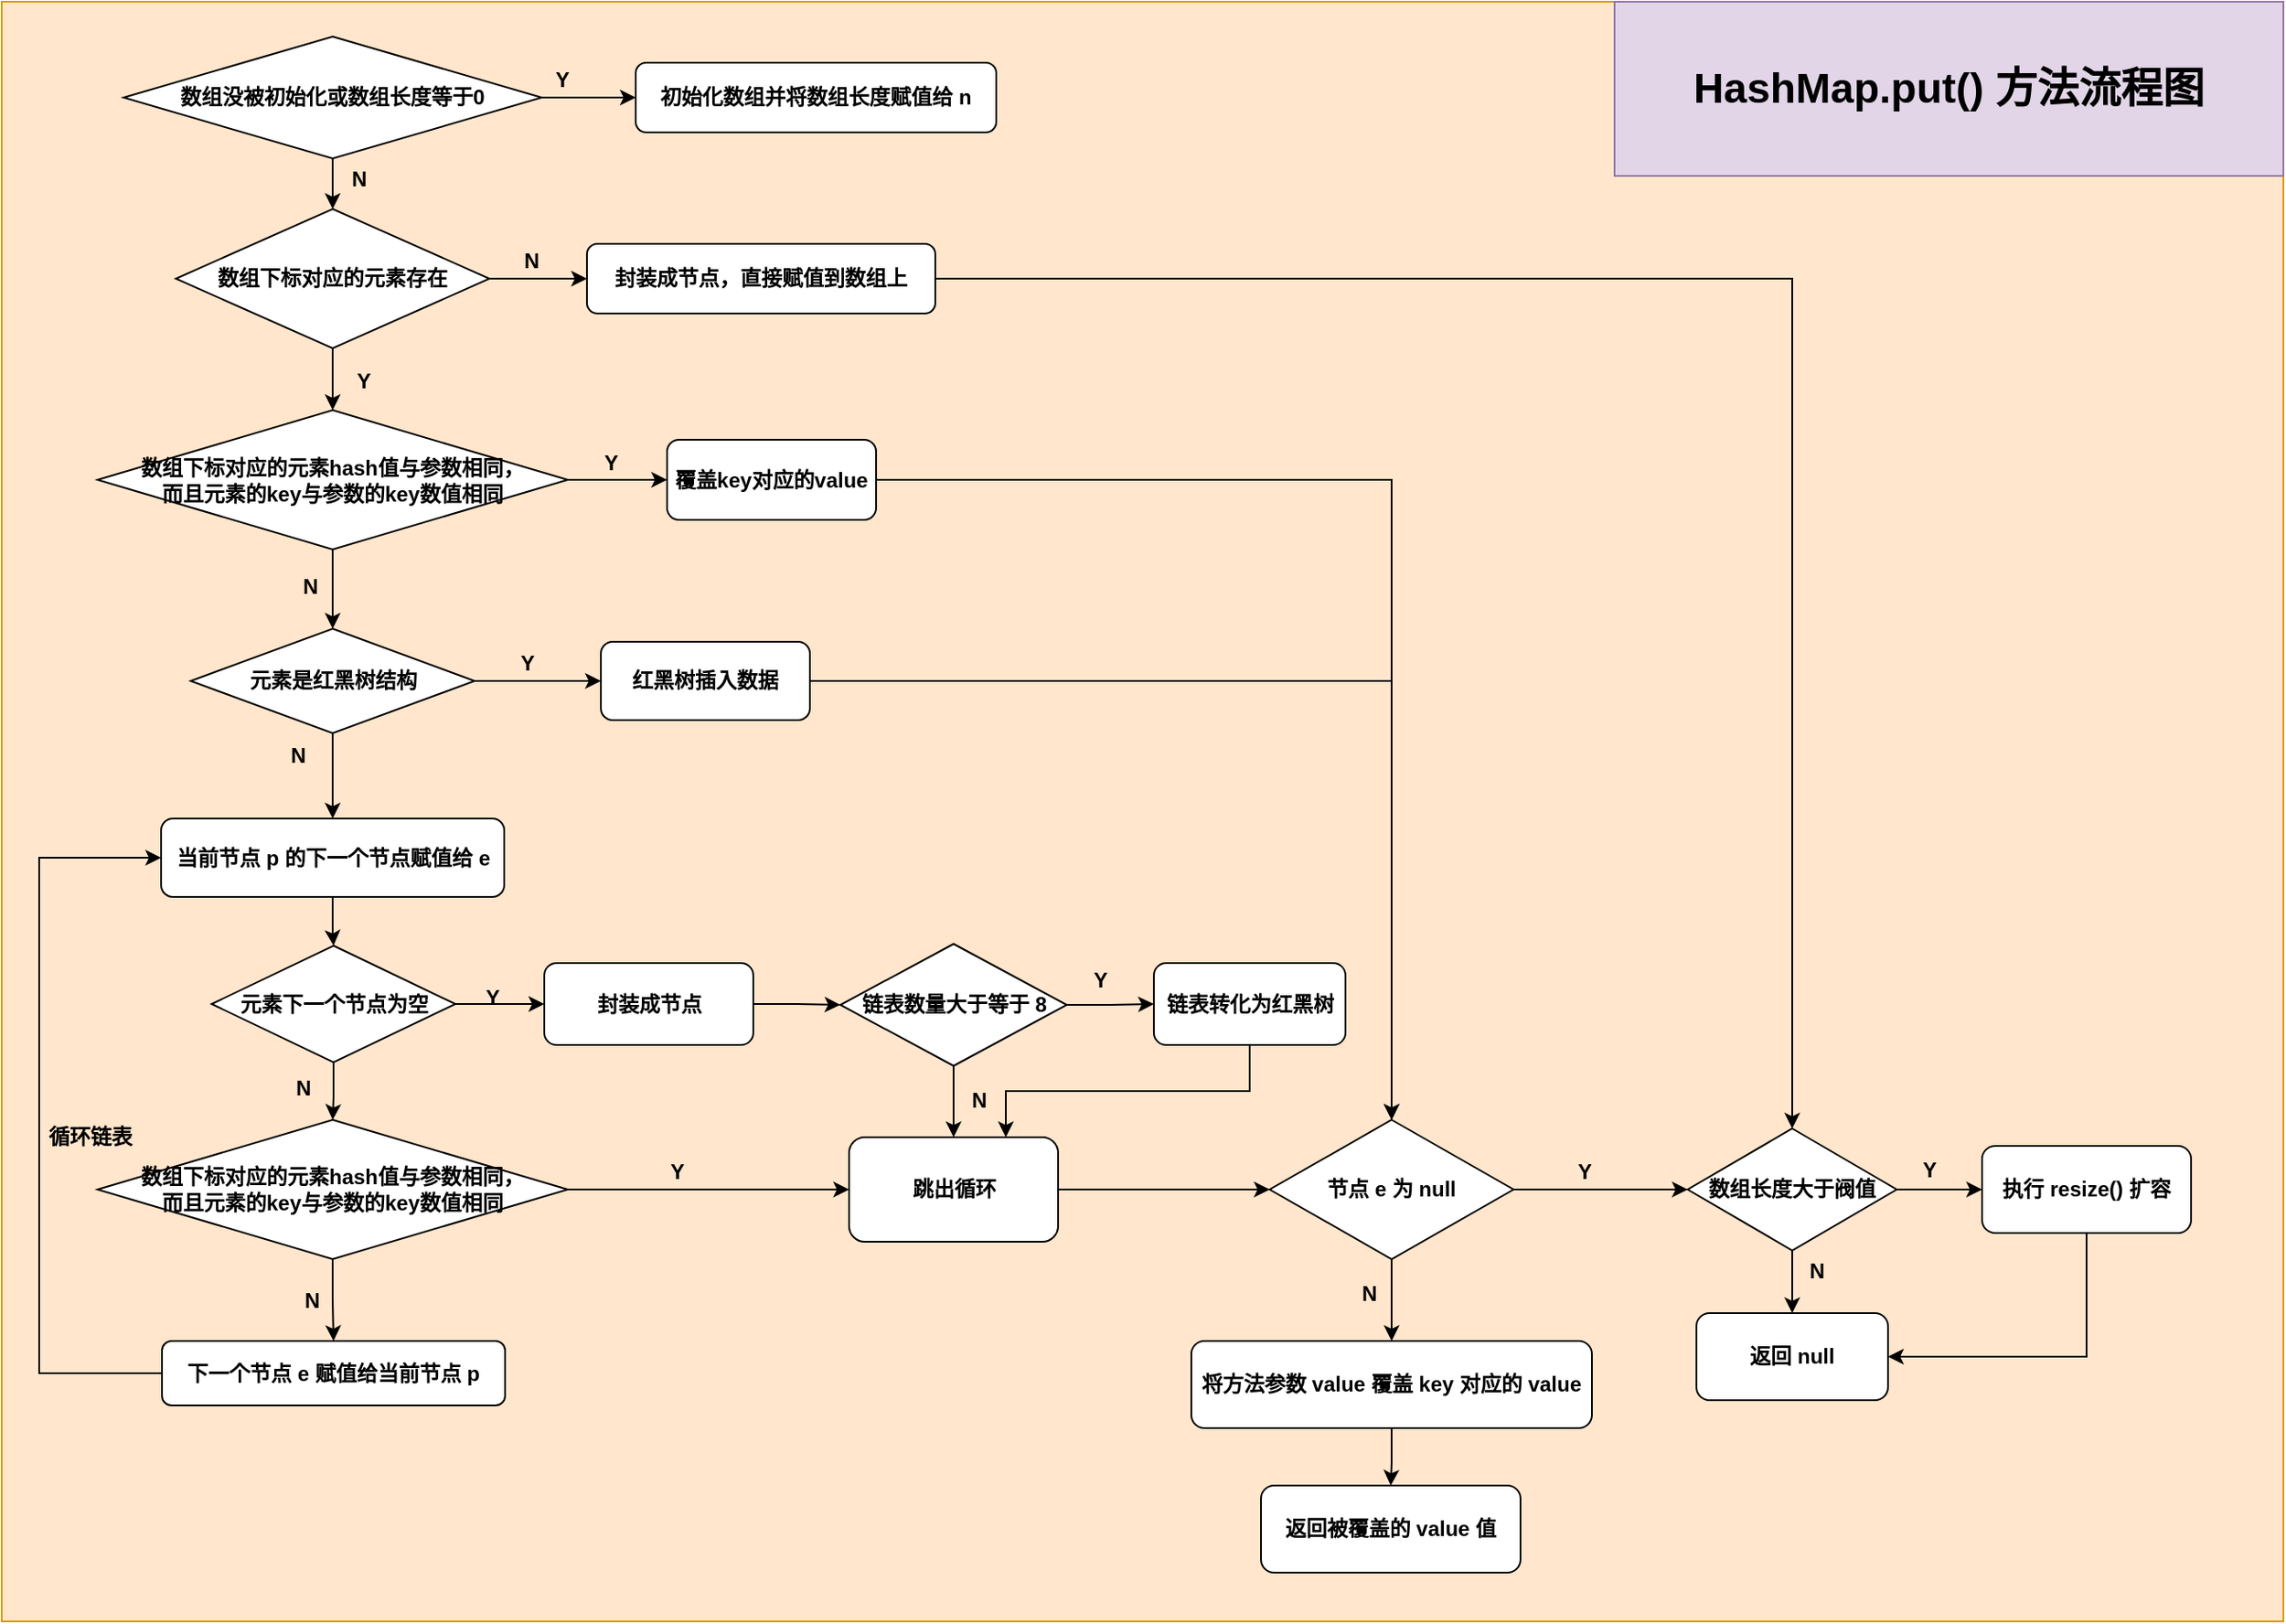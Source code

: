 <mxfile version="12.2.2" type="device" pages="1"><diagram id="itJW88Cgkzhm_-2nFNO7" name="第 1 页"><mxGraphModel dx="1278" dy="948" grid="1" gridSize="10" guides="1" tooltips="1" connect="1" arrows="1" fold="1" page="1" pageScale="1" pageWidth="827" pageHeight="1169" math="0" shadow="0"><root><mxCell id="0"/><mxCell id="1" parent="0"/><mxCell id="XsMNXXFD3NPtHIC5ex9r-42" value="" style="rounded=0;whiteSpace=wrap;html=1;fillColor=#ffe6cc;strokeColor=#d79b00;fontStyle=1" parent="1" vertex="1"><mxGeometry x="200" y="150" width="1310" height="930" as="geometry"/></mxCell><mxCell id="L8BxA_0O30IhkqtXs5vY-3" style="edgeStyle=orthogonalEdgeStyle;rounded=0;orthogonalLoop=1;jettySize=auto;html=1;exitX=1;exitY=0.5;exitDx=0;exitDy=0;entryX=0;entryY=0.5;entryDx=0;entryDy=0;fontStyle=1" parent="1" source="L8BxA_0O30IhkqtXs5vY-1" target="L8BxA_0O30IhkqtXs5vY-2" edge="1"><mxGeometry relative="1" as="geometry"/></mxCell><mxCell id="L8BxA_0O30IhkqtXs5vY-18" style="edgeStyle=orthogonalEdgeStyle;rounded=0;orthogonalLoop=1;jettySize=auto;html=1;exitX=0.5;exitY=1;exitDx=0;exitDy=0;entryX=0.5;entryY=0;entryDx=0;entryDy=0;fontStyle=1" parent="1" source="L8BxA_0O30IhkqtXs5vY-1" target="L8BxA_0O30IhkqtXs5vY-5" edge="1"><mxGeometry relative="1" as="geometry"/></mxCell><mxCell id="L8BxA_0O30IhkqtXs5vY-1" value="数组没被初始化或数组长度等于0" style="rhombus;whiteSpace=wrap;html=1;fontStyle=1" parent="1" vertex="1"><mxGeometry x="270" y="170" width="240" height="70" as="geometry"/></mxCell><mxCell id="L8BxA_0O30IhkqtXs5vY-2" value="初始化数组并将数组长度赋值给 n" style="rounded=1;whiteSpace=wrap;html=1;fontStyle=1" parent="1" vertex="1"><mxGeometry x="564" y="185" width="207" height="40" as="geometry"/></mxCell><mxCell id="L8BxA_0O30IhkqtXs5vY-4" value="Y" style="text;html=1;resizable=0;points=[];autosize=1;align=left;verticalAlign=top;spacingTop=-4;fontStyle=1" parent="1" vertex="1"><mxGeometry x="516" y="185" width="20" height="20" as="geometry"/></mxCell><mxCell id="L8BxA_0O30IhkqtXs5vY-7" style="edgeStyle=orthogonalEdgeStyle;rounded=0;orthogonalLoop=1;jettySize=auto;html=1;exitX=1;exitY=0.5;exitDx=0;exitDy=0;fontStyle=1" parent="1" source="L8BxA_0O30IhkqtXs5vY-5" target="L8BxA_0O30IhkqtXs5vY-6" edge="1"><mxGeometry relative="1" as="geometry"/></mxCell><mxCell id="L8BxA_0O30IhkqtXs5vY-19" style="edgeStyle=orthogonalEdgeStyle;rounded=0;orthogonalLoop=1;jettySize=auto;html=1;exitX=0.5;exitY=1;exitDx=0;exitDy=0;fontStyle=1" parent="1" source="L8BxA_0O30IhkqtXs5vY-5" target="L8BxA_0O30IhkqtXs5vY-9" edge="1"><mxGeometry relative="1" as="geometry"/></mxCell><mxCell id="L8BxA_0O30IhkqtXs5vY-5" value="数组下标对应的元素存在" style="rhombus;whiteSpace=wrap;html=1;fontStyle=1" parent="1" vertex="1"><mxGeometry x="300" y="269" width="180" height="80" as="geometry"/></mxCell><mxCell id="mfTu8EQYXoimRuB3V74l-4" style="edgeStyle=orthogonalEdgeStyle;rounded=0;orthogonalLoop=1;jettySize=auto;html=1;exitX=1;exitY=0.5;exitDx=0;exitDy=0;fontStyle=1" edge="1" parent="1" source="L8BxA_0O30IhkqtXs5vY-6" target="XsMNXXFD3NPtHIC5ex9r-22"><mxGeometry relative="1" as="geometry"/></mxCell><mxCell id="L8BxA_0O30IhkqtXs5vY-6" value="封装成节点，直接赋值到数组上" style="rounded=1;whiteSpace=wrap;html=1;fontStyle=1" parent="1" vertex="1"><mxGeometry x="536" y="289" width="200" height="40" as="geometry"/></mxCell><mxCell id="L8BxA_0O30IhkqtXs5vY-8" value="N" style="text;html=1;resizable=0;points=[];autosize=1;align=left;verticalAlign=top;spacingTop=-4;fontStyle=1" parent="1" vertex="1"><mxGeometry x="398.5" y="242" width="20" height="20" as="geometry"/></mxCell><mxCell id="L8BxA_0O30IhkqtXs5vY-11" style="edgeStyle=orthogonalEdgeStyle;rounded=0;orthogonalLoop=1;jettySize=auto;html=1;exitX=1;exitY=0.5;exitDx=0;exitDy=0;fontStyle=1" parent="1" source="L8BxA_0O30IhkqtXs5vY-9" target="L8BxA_0O30IhkqtXs5vY-10" edge="1"><mxGeometry relative="1" as="geometry"/></mxCell><mxCell id="L8BxA_0O30IhkqtXs5vY-20" style="edgeStyle=orthogonalEdgeStyle;rounded=0;orthogonalLoop=1;jettySize=auto;html=1;exitX=0.5;exitY=1;exitDx=0;exitDy=0;fontStyle=1" parent="1" source="L8BxA_0O30IhkqtXs5vY-9" target="L8BxA_0O30IhkqtXs5vY-13" edge="1"><mxGeometry relative="1" as="geometry"/></mxCell><mxCell id="L8BxA_0O30IhkqtXs5vY-9" value="数组下标对应的元素hash值与参数相同，&lt;br&gt;而且元素的key与参数的key数值相同" style="rhombus;whiteSpace=wrap;html=1;fontStyle=1" parent="1" vertex="1"><mxGeometry x="255" y="384.5" width="270" height="80" as="geometry"/></mxCell><mxCell id="mfTu8EQYXoimRuB3V74l-5" style="edgeStyle=orthogonalEdgeStyle;rounded=0;orthogonalLoop=1;jettySize=auto;html=1;exitX=1;exitY=0.5;exitDx=0;exitDy=0;fontStyle=1" edge="1" parent="1" source="L8BxA_0O30IhkqtXs5vY-10" target="XsMNXXFD3NPtHIC5ex9r-16"><mxGeometry relative="1" as="geometry"/></mxCell><mxCell id="L8BxA_0O30IhkqtXs5vY-10" value="覆盖key对应的value" style="rounded=1;whiteSpace=wrap;html=1;fontStyle=1" parent="1" vertex="1"><mxGeometry x="582" y="401.5" width="120" height="46" as="geometry"/></mxCell><mxCell id="L8BxA_0O30IhkqtXs5vY-12" value="Y" style="text;html=1;resizable=0;points=[];autosize=1;align=left;verticalAlign=top;spacingTop=-4;fontStyle=1" parent="1" vertex="1"><mxGeometry x="543.5" y="404.5" width="20" height="20" as="geometry"/></mxCell><mxCell id="TH5wzxugQ1dHcog-E5fn-5" style="edgeStyle=orthogonalEdgeStyle;rounded=0;orthogonalLoop=1;jettySize=auto;html=1;exitX=1;exitY=0.5;exitDx=0;exitDy=0;entryX=0;entryY=0.5;entryDx=0;entryDy=0;fontStyle=1" parent="1" source="L8BxA_0O30IhkqtXs5vY-13" target="L8BxA_0O30IhkqtXs5vY-15" edge="1"><mxGeometry relative="1" as="geometry"/></mxCell><mxCell id="TH5wzxugQ1dHcog-E5fn-6" style="edgeStyle=orthogonalEdgeStyle;rounded=0;orthogonalLoop=1;jettySize=auto;html=1;exitX=0.5;exitY=1;exitDx=0;exitDy=0;fontStyle=1" parent="1" source="L8BxA_0O30IhkqtXs5vY-13" target="XsMNXXFD3NPtHIC5ex9r-8" edge="1"><mxGeometry relative="1" as="geometry"/></mxCell><mxCell id="L8BxA_0O30IhkqtXs5vY-13" value="元素是红黑树结构" style="rhombus;whiteSpace=wrap;html=1;fontStyle=1" parent="1" vertex="1"><mxGeometry x="308.5" y="510" width="163" height="60" as="geometry"/></mxCell><mxCell id="mfTu8EQYXoimRuB3V74l-7" style="edgeStyle=orthogonalEdgeStyle;rounded=0;orthogonalLoop=1;jettySize=auto;html=1;exitX=1;exitY=0.5;exitDx=0;exitDy=0;entryX=0.5;entryY=0;entryDx=0;entryDy=0;fontStyle=1" edge="1" parent="1" source="L8BxA_0O30IhkqtXs5vY-15" target="XsMNXXFD3NPtHIC5ex9r-16"><mxGeometry relative="1" as="geometry"/></mxCell><mxCell id="L8BxA_0O30IhkqtXs5vY-15" value="红黑树插入数据" style="rounded=1;whiteSpace=wrap;html=1;fontStyle=1" parent="1" vertex="1"><mxGeometry x="544" y="517.5" width="120" height="45" as="geometry"/></mxCell><mxCell id="L8BxA_0O30IhkqtXs5vY-17" value="Y" style="text;html=1;resizable=0;points=[];autosize=1;align=left;verticalAlign=top;spacingTop=-4;fontStyle=1" parent="1" vertex="1"><mxGeometry x="496" y="520" width="20" height="20" as="geometry"/></mxCell><mxCell id="L8BxA_0O30IhkqtXs5vY-24" style="edgeStyle=orthogonalEdgeStyle;rounded=0;orthogonalLoop=1;jettySize=auto;html=1;exitX=1;exitY=0.5;exitDx=0;exitDy=0;fontStyle=1" parent="1" source="L8BxA_0O30IhkqtXs5vY-22" target="L8BxA_0O30IhkqtXs5vY-23" edge="1"><mxGeometry relative="1" as="geometry"/></mxCell><mxCell id="L8BxA_0O30IhkqtXs5vY-34" style="edgeStyle=orthogonalEdgeStyle;rounded=0;orthogonalLoop=1;jettySize=auto;html=1;exitX=0.5;exitY=1;exitDx=0;exitDy=0;fontStyle=1" parent="1" source="L8BxA_0O30IhkqtXs5vY-22" target="L8BxA_0O30IhkqtXs5vY-31" edge="1"><mxGeometry relative="1" as="geometry"/></mxCell><mxCell id="L8BxA_0O30IhkqtXs5vY-22" value="元素下一个节点为空" style="rhombus;whiteSpace=wrap;html=1;fontStyle=1" parent="1" vertex="1"><mxGeometry x="320.5" y="692" width="140" height="67" as="geometry"/></mxCell><mxCell id="L8BxA_0O30IhkqtXs5vY-29" style="edgeStyle=orthogonalEdgeStyle;rounded=0;orthogonalLoop=1;jettySize=auto;html=1;exitX=1;exitY=0.5;exitDx=0;exitDy=0;fontStyle=1" parent="1" source="L8BxA_0O30IhkqtXs5vY-23" target="L8BxA_0O30IhkqtXs5vY-26" edge="1"><mxGeometry relative="1" as="geometry"/></mxCell><mxCell id="L8BxA_0O30IhkqtXs5vY-23" value="封装成节点" style="rounded=1;whiteSpace=wrap;html=1;fontStyle=1" parent="1" vertex="1"><mxGeometry x="511.5" y="702" width="120" height="47" as="geometry"/></mxCell><mxCell id="L8BxA_0O30IhkqtXs5vY-25" value="Y" style="text;html=1;resizable=0;points=[];autosize=1;align=left;verticalAlign=top;spacingTop=-4;fontStyle=1" parent="1" vertex="1"><mxGeometry x="475.5" y="712" width="20" height="20" as="geometry"/></mxCell><mxCell id="L8BxA_0O30IhkqtXs5vY-28" style="edgeStyle=orthogonalEdgeStyle;rounded=0;orthogonalLoop=1;jettySize=auto;html=1;exitX=1;exitY=0.5;exitDx=0;exitDy=0;entryX=0;entryY=0.5;entryDx=0;entryDy=0;fontStyle=1" parent="1" source="L8BxA_0O30IhkqtXs5vY-26" target="L8BxA_0O30IhkqtXs5vY-27" edge="1"><mxGeometry relative="1" as="geometry"/></mxCell><mxCell id="XsMNXXFD3NPtHIC5ex9r-1" style="edgeStyle=orthogonalEdgeStyle;rounded=0;orthogonalLoop=1;jettySize=auto;html=1;exitX=0.5;exitY=1;exitDx=0;exitDy=0;fontStyle=1" parent="1" source="L8BxA_0O30IhkqtXs5vY-26" target="L8BxA_0O30IhkqtXs5vY-32" edge="1"><mxGeometry relative="1" as="geometry"/></mxCell><mxCell id="L8BxA_0O30IhkqtXs5vY-26" value="链表数量大于等于 8" style="rhombus;whiteSpace=wrap;html=1;fontStyle=1" parent="1" vertex="1"><mxGeometry x="681.5" y="691" width="130" height="70" as="geometry"/></mxCell><mxCell id="TH5wzxugQ1dHcog-E5fn-8" style="edgeStyle=orthogonalEdgeStyle;rounded=0;orthogonalLoop=1;jettySize=auto;html=1;exitX=0.5;exitY=1;exitDx=0;exitDy=0;entryX=0.75;entryY=0;entryDx=0;entryDy=0;fontStyle=1" parent="1" source="L8BxA_0O30IhkqtXs5vY-27" target="L8BxA_0O30IhkqtXs5vY-32" edge="1"><mxGeometry relative="1" as="geometry"/></mxCell><mxCell id="L8BxA_0O30IhkqtXs5vY-27" value="链表转化为红黑树" style="rounded=1;whiteSpace=wrap;html=1;fontStyle=1" parent="1" vertex="1"><mxGeometry x="861.5" y="702" width="110" height="47" as="geometry"/></mxCell><mxCell id="L8BxA_0O30IhkqtXs5vY-35" style="edgeStyle=orthogonalEdgeStyle;rounded=0;orthogonalLoop=1;jettySize=auto;html=1;fontStyle=1" parent="1" source="L8BxA_0O30IhkqtXs5vY-31" target="L8BxA_0O30IhkqtXs5vY-32" edge="1"><mxGeometry relative="1" as="geometry"/></mxCell><mxCell id="XsMNXXFD3NPtHIC5ex9r-5" style="edgeStyle=orthogonalEdgeStyle;rounded=0;orthogonalLoop=1;jettySize=auto;html=1;exitX=0.5;exitY=1;exitDx=0;exitDy=0;fontStyle=1" parent="1" source="L8BxA_0O30IhkqtXs5vY-31" target="XsMNXXFD3NPtHIC5ex9r-3" edge="1"><mxGeometry relative="1" as="geometry"/></mxCell><mxCell id="L8BxA_0O30IhkqtXs5vY-31" value="数组下标对应的元素hash值与参数相同，&lt;br&gt;而且元素的key与参数的key数值相同" style="rhombus;whiteSpace=wrap;html=1;fontStyle=1" parent="1" vertex="1"><mxGeometry x="255" y="792" width="270" height="80" as="geometry"/></mxCell><mxCell id="TH5wzxugQ1dHcog-E5fn-9" style="edgeStyle=orthogonalEdgeStyle;rounded=0;orthogonalLoop=1;jettySize=auto;html=1;exitX=1;exitY=0.5;exitDx=0;exitDy=0;entryX=0;entryY=0.5;entryDx=0;entryDy=0;fontStyle=1" parent="1" source="L8BxA_0O30IhkqtXs5vY-32" target="XsMNXXFD3NPtHIC5ex9r-16" edge="1"><mxGeometry relative="1" as="geometry"/></mxCell><mxCell id="L8BxA_0O30IhkqtXs5vY-32" value="跳出循环" style="rounded=1;whiteSpace=wrap;html=1;fontStyle=1" parent="1" vertex="1"><mxGeometry x="686.5" y="802" width="120" height="60" as="geometry"/></mxCell><mxCell id="L8BxA_0O30IhkqtXs5vY-36" value="Y" style="text;html=1;resizable=0;points=[];autosize=1;align=left;verticalAlign=top;spacingTop=-4;fontStyle=1" parent="1" vertex="1"><mxGeometry x="581.5" y="812" width="20" height="20" as="geometry"/></mxCell><mxCell id="L8BxA_0O30IhkqtXs5vY-38" value="循环链表" style="text;html=1;resizable=0;points=[];autosize=1;align=left;verticalAlign=top;spacingTop=-4;fontStyle=1" parent="1" vertex="1"><mxGeometry x="225" y="792" width="60" height="20" as="geometry"/></mxCell><mxCell id="XsMNXXFD3NPtHIC5ex9r-12" style="edgeStyle=orthogonalEdgeStyle;rounded=0;orthogonalLoop=1;jettySize=auto;html=1;exitX=0;exitY=0.5;exitDx=0;exitDy=0;entryX=0;entryY=0.5;entryDx=0;entryDy=0;fontStyle=1" parent="1" source="XsMNXXFD3NPtHIC5ex9r-3" target="XsMNXXFD3NPtHIC5ex9r-8" edge="1"><mxGeometry relative="1" as="geometry"><Array as="points"><mxPoint x="221.5" y="937"/><mxPoint x="221.5" y="642"/></Array></mxGeometry></mxCell><mxCell id="XsMNXXFD3NPtHIC5ex9r-3" value="下一个节点 e 赋值给当前节点 p" style="rounded=1;whiteSpace=wrap;html=1;fontStyle=1" parent="1" vertex="1"><mxGeometry x="292" y="919" width="197" height="37" as="geometry"/></mxCell><mxCell id="XsMNXXFD3NPtHIC5ex9r-13" style="edgeStyle=orthogonalEdgeStyle;rounded=0;orthogonalLoop=1;jettySize=auto;html=1;exitX=0.5;exitY=1;exitDx=0;exitDy=0;fontStyle=1" parent="1" source="XsMNXXFD3NPtHIC5ex9r-8" target="L8BxA_0O30IhkqtXs5vY-22" edge="1"><mxGeometry relative="1" as="geometry"/></mxCell><mxCell id="XsMNXXFD3NPtHIC5ex9r-8" value="当前节点 p 的下一个节点赋值给 e" style="rounded=1;whiteSpace=wrap;html=1;fontStyle=1" parent="1" vertex="1"><mxGeometry x="291.5" y="619" width="197" height="45" as="geometry"/></mxCell><mxCell id="mfTu8EQYXoimRuB3V74l-1" style="edgeStyle=orthogonalEdgeStyle;rounded=0;orthogonalLoop=1;jettySize=auto;html=1;exitX=0.5;exitY=1;exitDx=0;exitDy=0;fontStyle=1" edge="1" parent="1" source="XsMNXXFD3NPtHIC5ex9r-16" target="XsMNXXFD3NPtHIC5ex9r-18"><mxGeometry relative="1" as="geometry"/></mxCell><mxCell id="mfTu8EQYXoimRuB3V74l-2" style="edgeStyle=orthogonalEdgeStyle;rounded=0;orthogonalLoop=1;jettySize=auto;html=1;exitX=1;exitY=0.5;exitDx=0;exitDy=0;entryX=0;entryY=0.5;entryDx=0;entryDy=0;fontStyle=1" edge="1" parent="1" source="XsMNXXFD3NPtHIC5ex9r-16" target="XsMNXXFD3NPtHIC5ex9r-22"><mxGeometry relative="1" as="geometry"/></mxCell><mxCell id="XsMNXXFD3NPtHIC5ex9r-16" value="&lt;span style=&quot;white-space: normal&quot;&gt;节点 e 为 null&lt;/span&gt;" style="rhombus;whiteSpace=wrap;html=1;fontStyle=1" parent="1" vertex="1"><mxGeometry x="928" y="792" width="140" height="80" as="geometry"/></mxCell><mxCell id="mfTu8EQYXoimRuB3V74l-9" style="edgeStyle=orthogonalEdgeStyle;rounded=0;orthogonalLoop=1;jettySize=auto;html=1;exitX=0.5;exitY=1;exitDx=0;exitDy=0;" edge="1" parent="1" source="XsMNXXFD3NPtHIC5ex9r-18" target="mfTu8EQYXoimRuB3V74l-8"><mxGeometry relative="1" as="geometry"/></mxCell><mxCell id="XsMNXXFD3NPtHIC5ex9r-18" value="将方法参数 value 覆盖 key 对应的 value" style="rounded=1;whiteSpace=wrap;html=1;fontStyle=1" parent="1" vertex="1"><mxGeometry x="883" y="919" width="230" height="50" as="geometry"/></mxCell><mxCell id="XsMNXXFD3NPtHIC5ex9r-20" value="Y" style="text;html=1;resizable=0;points=[];autosize=1;align=left;verticalAlign=top;spacingTop=-4;fontStyle=1" parent="1" vertex="1"><mxGeometry x="1103" y="812" width="20" height="20" as="geometry"/></mxCell><mxCell id="XsMNXXFD3NPtHIC5ex9r-24" style="edgeStyle=orthogonalEdgeStyle;rounded=0;orthogonalLoop=1;jettySize=auto;html=1;exitX=1;exitY=0.5;exitDx=0;exitDy=0;entryX=0;entryY=0.5;entryDx=0;entryDy=0;fontStyle=1" parent="1" source="XsMNXXFD3NPtHIC5ex9r-22" target="XsMNXXFD3NPtHIC5ex9r-23" edge="1"><mxGeometry relative="1" as="geometry"/></mxCell><mxCell id="XsMNXXFD3NPtHIC5ex9r-32" style="edgeStyle=orthogonalEdgeStyle;rounded=0;orthogonalLoop=1;jettySize=auto;html=1;exitX=0.5;exitY=1;exitDx=0;exitDy=0;fontStyle=1" parent="1" source="XsMNXXFD3NPtHIC5ex9r-22" target="XsMNXXFD3NPtHIC5ex9r-26" edge="1"><mxGeometry relative="1" as="geometry"/></mxCell><mxCell id="XsMNXXFD3NPtHIC5ex9r-22" value="数组长度大于阀值" style="rhombus;whiteSpace=wrap;html=1;fontStyle=1" parent="1" vertex="1"><mxGeometry x="1168" y="797" width="120" height="70" as="geometry"/></mxCell><mxCell id="mfTu8EQYXoimRuB3V74l-3" style="edgeStyle=orthogonalEdgeStyle;rounded=0;orthogonalLoop=1;jettySize=auto;html=1;exitX=0.5;exitY=1;exitDx=0;exitDy=0;entryX=1;entryY=0.5;entryDx=0;entryDy=0;fontStyle=1" edge="1" parent="1" source="XsMNXXFD3NPtHIC5ex9r-23" target="XsMNXXFD3NPtHIC5ex9r-26"><mxGeometry relative="1" as="geometry"/></mxCell><mxCell id="XsMNXXFD3NPtHIC5ex9r-23" value="执行&amp;nbsp;resize() 扩容" style="rounded=1;whiteSpace=wrap;html=1;fontStyle=1" parent="1" vertex="1"><mxGeometry x="1337" y="807" width="120" height="50" as="geometry"/></mxCell><mxCell id="XsMNXXFD3NPtHIC5ex9r-26" value="返回 null" style="rounded=1;whiteSpace=wrap;html=1;fontStyle=1" parent="1" vertex="1"><mxGeometry x="1173" y="903" width="110" height="50" as="geometry"/></mxCell><mxCell id="XsMNXXFD3NPtHIC5ex9r-29" value="N" style="text;html=1;resizable=0;points=[];autosize=1;align=left;verticalAlign=top;spacingTop=-4;fontStyle=1" parent="1" vertex="1"><mxGeometry x="498" y="289" width="20" height="20" as="geometry"/></mxCell><mxCell id="XsMNXXFD3NPtHIC5ex9r-30" value="Y" style="text;html=1;resizable=0;points=[];autosize=1;align=left;verticalAlign=top;spacingTop=-4;fontStyle=1" parent="1" vertex="1"><mxGeometry x="402" y="358" width="20" height="20" as="geometry"/></mxCell><mxCell id="XsMNXXFD3NPtHIC5ex9r-33" value="Y" style="text;html=1;resizable=0;points=[];autosize=1;align=left;verticalAlign=top;spacingTop=-4;fontStyle=1" parent="1" vertex="1"><mxGeometry x="1301" y="811" width="20" height="20" as="geometry"/></mxCell><mxCell id="XsMNXXFD3NPtHIC5ex9r-34" value="N" style="text;html=1;resizable=0;points=[];autosize=1;align=left;verticalAlign=top;spacingTop=-4;fontStyle=1" parent="1" vertex="1"><mxGeometry x="1236" y="869" width="20" height="20" as="geometry"/></mxCell><mxCell id="XsMNXXFD3NPtHIC5ex9r-35" value="Y" style="text;html=1;resizable=0;points=[];autosize=1;align=left;verticalAlign=top;spacingTop=-4;fontStyle=1" parent="1" vertex="1"><mxGeometry x="824.5" y="702" width="20" height="20" as="geometry"/></mxCell><mxCell id="XsMNXXFD3NPtHIC5ex9r-36" value="N" style="text;html=1;resizable=0;points=[];autosize=1;align=left;verticalAlign=top;spacingTop=-4;fontStyle=1" parent="1" vertex="1"><mxGeometry x="754.5" y="771" width="20" height="20" as="geometry"/></mxCell><mxCell id="XsMNXXFD3NPtHIC5ex9r-37" value="N" style="text;html=1;resizable=0;points=[];autosize=1;align=left;verticalAlign=top;spacingTop=-4;fontStyle=1" parent="1" vertex="1"><mxGeometry x="366.5" y="764" width="20" height="20" as="geometry"/></mxCell><mxCell id="XsMNXXFD3NPtHIC5ex9r-38" value="N" style="text;html=1;resizable=0;points=[];autosize=1;align=left;verticalAlign=top;spacingTop=-4;fontStyle=1" parent="1" vertex="1"><mxGeometry x="371.5" y="886" width="20" height="20" as="geometry"/></mxCell><mxCell id="XsMNXXFD3NPtHIC5ex9r-39" value="N" style="text;html=1;resizable=0;points=[];autosize=1;align=left;verticalAlign=top;spacingTop=-4;fontStyle=1" parent="1" vertex="1"><mxGeometry x="979" y="881.5" width="20" height="20" as="geometry"/></mxCell><mxCell id="XsMNXXFD3NPtHIC5ex9r-40" value="N" style="text;html=1;resizable=0;points=[];autosize=1;align=left;verticalAlign=top;spacingTop=-4;fontStyle=1" parent="1" vertex="1"><mxGeometry x="363.5" y="573" width="20" height="20" as="geometry"/></mxCell><mxCell id="XsMNXXFD3NPtHIC5ex9r-41" value="N" style="text;html=1;resizable=0;points=[];autosize=1;align=left;verticalAlign=top;spacingTop=-4;fontStyle=1" parent="1" vertex="1"><mxGeometry x="371" y="476" width="20" height="20" as="geometry"/></mxCell><mxCell id="XsMNXXFD3NPtHIC5ex9r-43" value="&lt;span&gt;&lt;font style=&quot;font-size: 24px&quot;&gt;HashMap.put() 方法流程图&lt;/font&gt;&lt;/span&gt;" style="rounded=0;whiteSpace=wrap;html=1;fillColor=#e1d5e7;strokeColor=#9673a6;fontStyle=1" parent="1" vertex="1"><mxGeometry x="1126" y="150" width="384" height="100" as="geometry"/></mxCell><mxCell id="mfTu8EQYXoimRuB3V74l-8" value="返回被覆盖的 value 值" style="rounded=1;whiteSpace=wrap;html=1;fontStyle=1" vertex="1" parent="1"><mxGeometry x="923" y="1002" width="149" height="50" as="geometry"/></mxCell></root></mxGraphModel></diagram></mxfile>
